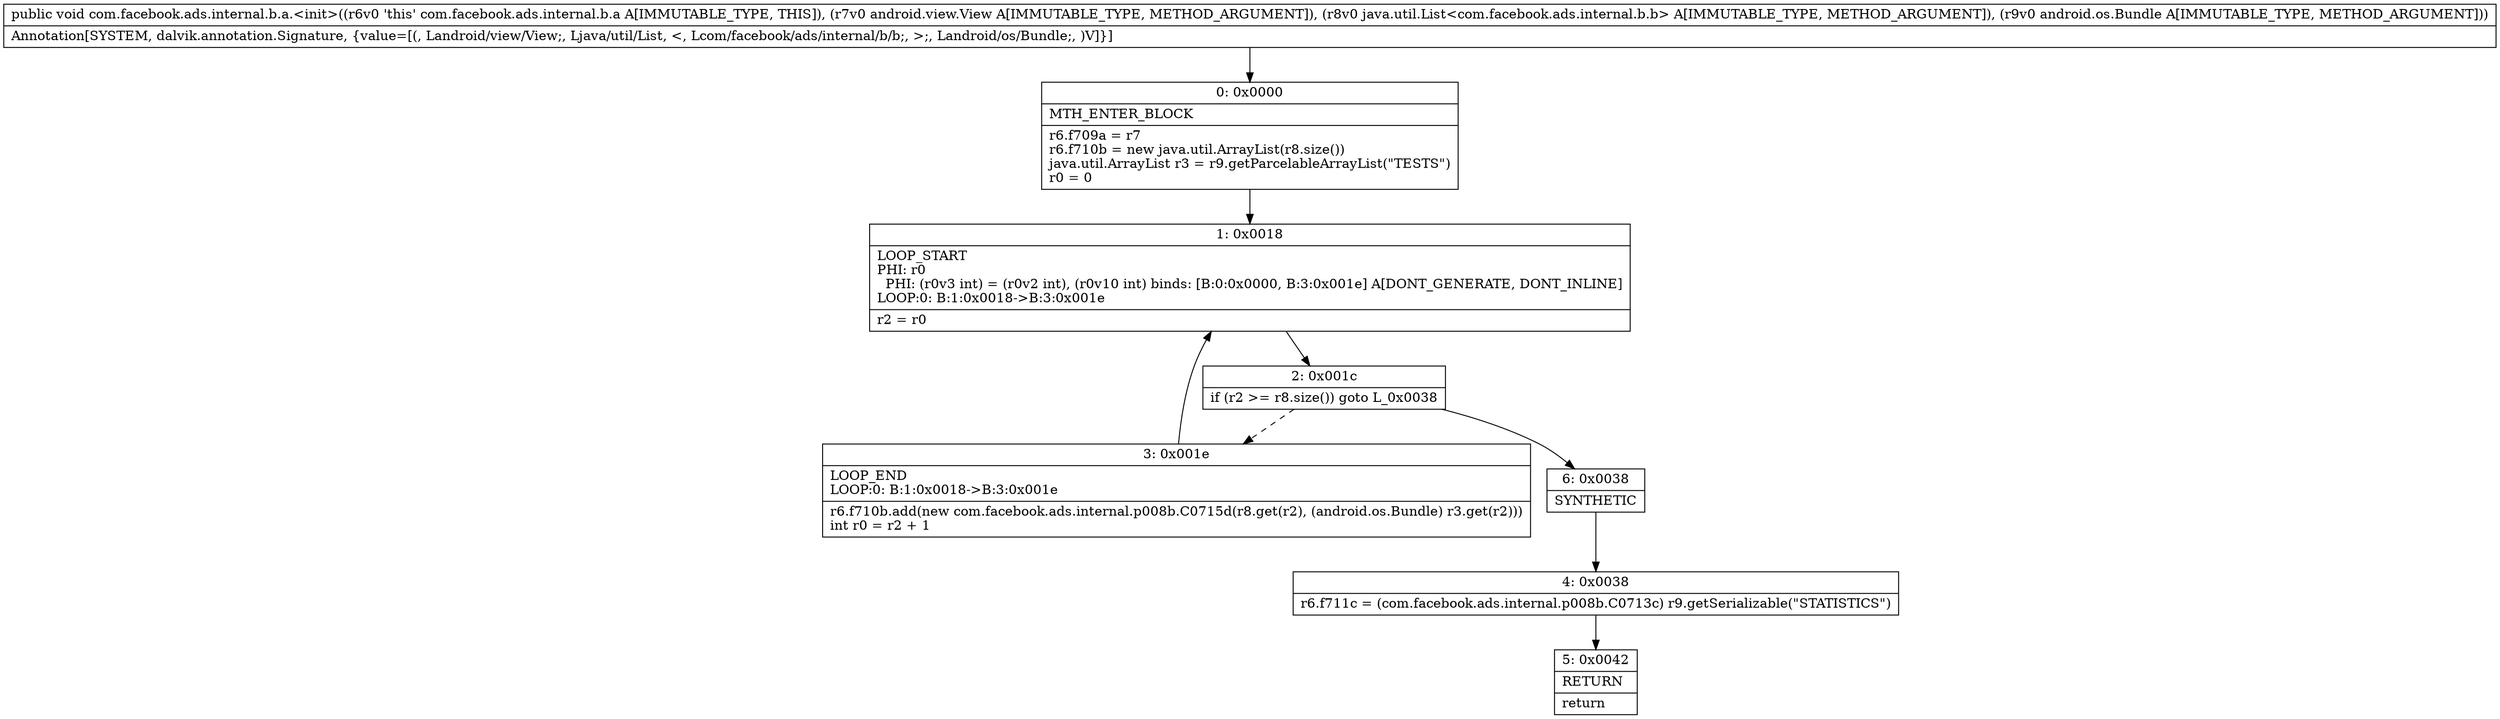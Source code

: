 digraph "CFG forcom.facebook.ads.internal.b.a.\<init\>(Landroid\/view\/View;Ljava\/util\/List;Landroid\/os\/Bundle;)V" {
Node_0 [shape=record,label="{0\:\ 0x0000|MTH_ENTER_BLOCK\l|r6.f709a = r7\lr6.f710b = new java.util.ArrayList(r8.size())\ljava.util.ArrayList r3 = r9.getParcelableArrayList(\"TESTS\")\lr0 = 0\l}"];
Node_1 [shape=record,label="{1\:\ 0x0018|LOOP_START\lPHI: r0 \l  PHI: (r0v3 int) = (r0v2 int), (r0v10 int) binds: [B:0:0x0000, B:3:0x001e] A[DONT_GENERATE, DONT_INLINE]\lLOOP:0: B:1:0x0018\-\>B:3:0x001e\l|r2 = r0\l}"];
Node_2 [shape=record,label="{2\:\ 0x001c|if (r2 \>= r8.size()) goto L_0x0038\l}"];
Node_3 [shape=record,label="{3\:\ 0x001e|LOOP_END\lLOOP:0: B:1:0x0018\-\>B:3:0x001e\l|r6.f710b.add(new com.facebook.ads.internal.p008b.C0715d(r8.get(r2), (android.os.Bundle) r3.get(r2)))\lint r0 = r2 + 1\l}"];
Node_4 [shape=record,label="{4\:\ 0x0038|r6.f711c = (com.facebook.ads.internal.p008b.C0713c) r9.getSerializable(\"STATISTICS\")\l}"];
Node_5 [shape=record,label="{5\:\ 0x0042|RETURN\l|return\l}"];
Node_6 [shape=record,label="{6\:\ 0x0038|SYNTHETIC\l}"];
MethodNode[shape=record,label="{public void com.facebook.ads.internal.b.a.\<init\>((r6v0 'this' com.facebook.ads.internal.b.a A[IMMUTABLE_TYPE, THIS]), (r7v0 android.view.View A[IMMUTABLE_TYPE, METHOD_ARGUMENT]), (r8v0 java.util.List\<com.facebook.ads.internal.b.b\> A[IMMUTABLE_TYPE, METHOD_ARGUMENT]), (r9v0 android.os.Bundle A[IMMUTABLE_TYPE, METHOD_ARGUMENT]))  | Annotation[SYSTEM, dalvik.annotation.Signature, \{value=[(, Landroid\/view\/View;, Ljava\/util\/List, \<, Lcom\/facebook\/ads\/internal\/b\/b;, \>;, Landroid\/os\/Bundle;, )V]\}]\l}"];
MethodNode -> Node_0;
Node_0 -> Node_1;
Node_1 -> Node_2;
Node_2 -> Node_3[style=dashed];
Node_2 -> Node_6;
Node_3 -> Node_1;
Node_4 -> Node_5;
Node_6 -> Node_4;
}

